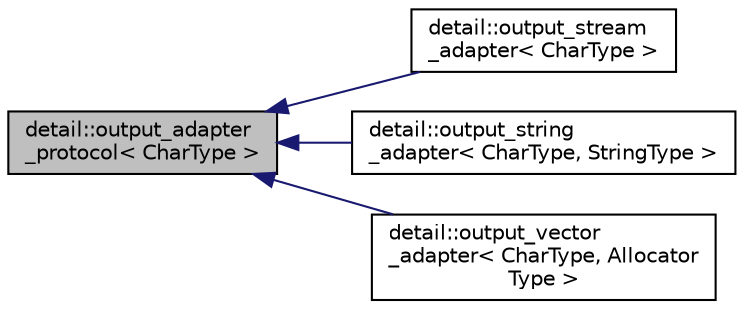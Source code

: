 digraph "detail::output_adapter_protocol&lt; CharType &gt;"
{
 // LATEX_PDF_SIZE
  edge [fontname="Helvetica",fontsize="10",labelfontname="Helvetica",labelfontsize="10"];
  node [fontname="Helvetica",fontsize="10",shape=record];
  rankdir="LR";
  Node1 [label="detail::output_adapter\l_protocol\< CharType \>",height=0.2,width=0.4,color="black", fillcolor="grey75", style="filled", fontcolor="black",tooltip="abstract output adapter interface"];
  Node1 -> Node2 [dir="back",color="midnightblue",fontsize="10",style="solid",fontname="Helvetica"];
  Node2 [label="detail::output_stream\l_adapter\< CharType \>",height=0.2,width=0.4,color="black", fillcolor="white", style="filled",URL="$classdetail_1_1output__stream__adapter.html",tooltip="output adapter for output streams"];
  Node1 -> Node3 [dir="back",color="midnightblue",fontsize="10",style="solid",fontname="Helvetica"];
  Node3 [label="detail::output_string\l_adapter\< CharType, StringType \>",height=0.2,width=0.4,color="black", fillcolor="white", style="filled",URL="$classdetail_1_1output__string__adapter.html",tooltip="output adapter for basic_string"];
  Node1 -> Node4 [dir="back",color="midnightblue",fontsize="10",style="solid",fontname="Helvetica"];
  Node4 [label="detail::output_vector\l_adapter\< CharType, Allocator\lType \>",height=0.2,width=0.4,color="black", fillcolor="white", style="filled",URL="$classdetail_1_1output__vector__adapter.html",tooltip="output adapter for byte vectors"];
}
